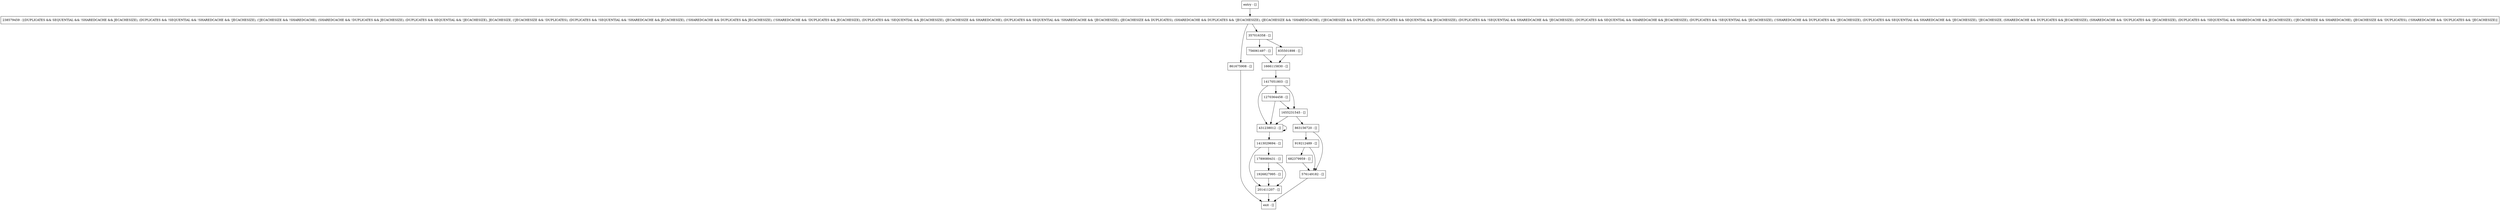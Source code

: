 digraph validateSubtreeBeforeDelete {
node [shape=record];
431238012 [label="431238012 - []"];
756061497 [label="756061497 - []"];
1926827995 [label="1926827995 - []"];
1417051803 [label="1417051803 - []"];
682379959 [label="682379959 - []"];
861675908 [label="861675908 - []"];
863156720 [label="863156720 - []"];
1413029694 [label="1413029694 - []"];
1270364458 [label="1270364458 - []"];
entry [label="entry - []"];
exit [label="exit - []"];
238579459 [label="238579459 - [(DUPLICATES && SEQUENTIAL && !SHAREDCACHE && JECACHESIZE), (DUPLICATES && !SEQUENTIAL && !SHAREDCACHE && !JECACHESIZE), (!JECACHESIZE && !SHAREDCACHE), (SHAREDCACHE && !DUPLICATES && JECACHESIZE), (DUPLICATES && SEQUENTIAL && !JECACHESIZE), JECACHESIZE, (!JECACHESIZE && !DUPLICATES), (DUPLICATES && !SEQUENTIAL && !SHAREDCACHE && JECACHESIZE), (!SHAREDCACHE && DUPLICATES && JECACHESIZE), (!SHAREDCACHE && !DUPLICATES && JECACHESIZE), (DUPLICATES && !SEQUENTIAL && JECACHESIZE), (JECACHESIZE && SHAREDCACHE), (DUPLICATES && SEQUENTIAL && !SHAREDCACHE && !JECACHESIZE), (JECACHESIZE && DUPLICATES), (SHAREDCACHE && DUPLICATES && !JECACHESIZE), (JECACHESIZE && !SHAREDCACHE), (!JECACHESIZE && DUPLICATES), (DUPLICATES && SEQUENTIAL && JECACHESIZE), (DUPLICATES && !SEQUENTIAL && SHAREDCACHE && !JECACHESIZE), (DUPLICATES && SEQUENTIAL && SHAREDCACHE && JECACHESIZE), (DUPLICATES && !SEQUENTIAL && !JECACHESIZE), (!SHAREDCACHE && DUPLICATES && !JECACHESIZE), (DUPLICATES && SEQUENTIAL && SHAREDCACHE && !JECACHESIZE), !JECACHESIZE, (SHAREDCACHE && DUPLICATES && JECACHESIZE), (SHAREDCACHE && !DUPLICATES && !JECACHESIZE), (DUPLICATES && !SEQUENTIAL && SHAREDCACHE && JECACHESIZE), (!JECACHESIZE && SHAREDCACHE), (JECACHESIZE && !DUPLICATES), (!SHAREDCACHE && !DUPLICATES && !JECACHESIZE)]"];
835501898 [label="835501898 - []"];
1666115830 [label="1666115830 - []"];
201411207 [label="201411207 - []"];
1655231545 [label="1655231545 - []"];
919212489 [label="919212489 - []"];
1789089431 [label="1789089431 - []"];
576149182 [label="576149182 - []"];
357016358 [label="357016358 - []"];
entry;
exit;
431238012 -> 431238012;
431238012 -> 1413029694;
756061497 -> 1666115830;
1926827995 -> 201411207;
1417051803 -> 1270364458;
1417051803 -> 431238012;
1417051803 -> 1655231545;
682379959 -> 576149182;
861675908 -> exit;
863156720 -> 919212489;
863156720 -> 576149182;
1413029694 -> 201411207;
1413029694 -> 1789089431;
1270364458 -> 431238012;
1270364458 -> 1655231545;
entry -> 238579459;
238579459 -> 357016358;
238579459 -> 861675908;
835501898 -> 1666115830;
1666115830 -> 1417051803;
201411207 -> exit;
1655231545 -> 431238012;
1655231545 -> 863156720;
919212489 -> 576149182;
919212489 -> 682379959;
1789089431 -> 201411207;
1789089431 -> 1926827995;
576149182 -> exit;
357016358 -> 835501898;
357016358 -> 756061497;
}
